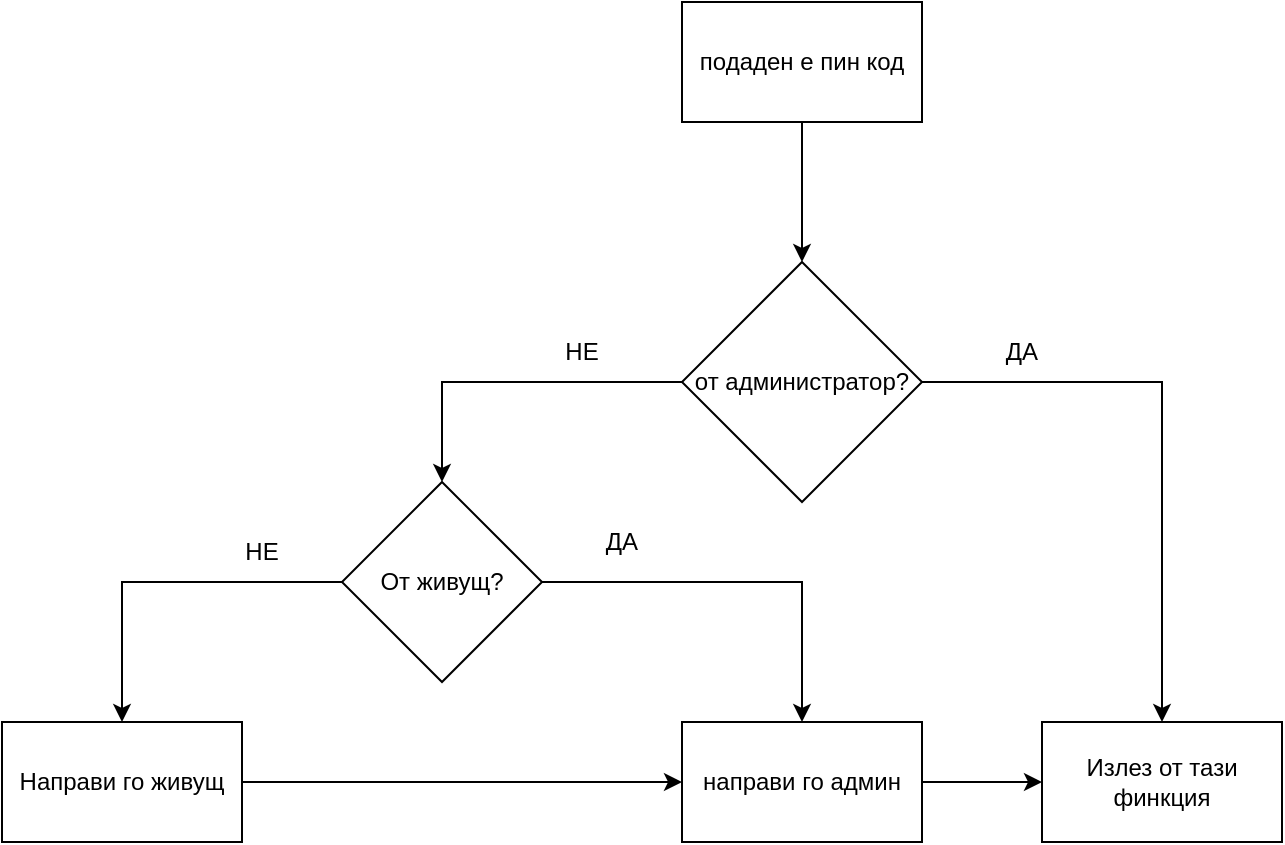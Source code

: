 <mxfile version="26.0.5">
  <diagram name="Page-1" id="QrJPoWBHkTEi_CNTFHu0">
    <mxGraphModel dx="1114" dy="638" grid="1" gridSize="10" guides="1" tooltips="1" connect="1" arrows="1" fold="1" page="1" pageScale="1" pageWidth="1100" pageHeight="850" math="0" shadow="0">
      <root>
        <mxCell id="0" />
        <mxCell id="1" parent="0" />
        <mxCell id="-2v_ASkOK3I8ls6afHDm-10" value="" style="edgeStyle=orthogonalEdgeStyle;rounded=0;orthogonalLoop=1;jettySize=auto;html=1;entryX=0.5;entryY=0;entryDx=0;entryDy=0;" edge="1" parent="1" source="-2v_ASkOK3I8ls6afHDm-2" target="-2v_ASkOK3I8ls6afHDm-9">
          <mxGeometry relative="1" as="geometry" />
        </mxCell>
        <mxCell id="-2v_ASkOK3I8ls6afHDm-13" value="" style="edgeStyle=orthogonalEdgeStyle;rounded=0;orthogonalLoop=1;jettySize=auto;html=1;entryX=0.5;entryY=0;entryDx=0;entryDy=0;" edge="1" parent="1" source="-2v_ASkOK3I8ls6afHDm-2" target="-2v_ASkOK3I8ls6afHDm-14">
          <mxGeometry relative="1" as="geometry">
            <mxPoint x="360" y="330" as="targetPoint" />
          </mxGeometry>
        </mxCell>
        <mxCell id="-2v_ASkOK3I8ls6afHDm-2" value="от администратор?" style="rhombus;whiteSpace=wrap;html=1;" vertex="1" parent="1">
          <mxGeometry x="440" y="270" width="120" height="120" as="geometry" />
        </mxCell>
        <mxCell id="-2v_ASkOK3I8ls6afHDm-4" style="edgeStyle=orthogonalEdgeStyle;rounded=0;orthogonalLoop=1;jettySize=auto;html=1;exitX=0.5;exitY=1;exitDx=0;exitDy=0;entryX=0.5;entryY=0;entryDx=0;entryDy=0;" edge="1" parent="1" source="-2v_ASkOK3I8ls6afHDm-3" target="-2v_ASkOK3I8ls6afHDm-2">
          <mxGeometry relative="1" as="geometry" />
        </mxCell>
        <mxCell id="-2v_ASkOK3I8ls6afHDm-3" value="подаден е пин код" style="rounded=0;whiteSpace=wrap;html=1;" vertex="1" parent="1">
          <mxGeometry x="440" y="140" width="120" height="60" as="geometry" />
        </mxCell>
        <mxCell id="-2v_ASkOK3I8ls6afHDm-9" value="Излез от тази финкция" style="whiteSpace=wrap;html=1;" vertex="1" parent="1">
          <mxGeometry x="620" y="500" width="120" height="60" as="geometry" />
        </mxCell>
        <mxCell id="-2v_ASkOK3I8ls6afHDm-11" value="ДА" style="text;html=1;align=center;verticalAlign=middle;whiteSpace=wrap;rounded=0;" vertex="1" parent="1">
          <mxGeometry x="580" y="300" width="60" height="30" as="geometry" />
        </mxCell>
        <mxCell id="-2v_ASkOK3I8ls6afHDm-16" value="" style="edgeStyle=orthogonalEdgeStyle;rounded=0;orthogonalLoop=1;jettySize=auto;html=1;" edge="1" parent="1" source="-2v_ASkOK3I8ls6afHDm-14" target="-2v_ASkOK3I8ls6afHDm-15">
          <mxGeometry relative="1" as="geometry" />
        </mxCell>
        <mxCell id="-2v_ASkOK3I8ls6afHDm-21" value="" style="edgeStyle=orthogonalEdgeStyle;rounded=0;orthogonalLoop=1;jettySize=auto;html=1;entryX=0.5;entryY=0;entryDx=0;entryDy=0;" edge="1" parent="1" source="-2v_ASkOK3I8ls6afHDm-14" target="-2v_ASkOK3I8ls6afHDm-20">
          <mxGeometry relative="1" as="geometry" />
        </mxCell>
        <mxCell id="-2v_ASkOK3I8ls6afHDm-14" value="От живущ?" style="rhombus;whiteSpace=wrap;html=1;" vertex="1" parent="1">
          <mxGeometry x="270" y="380" width="100" height="100" as="geometry" />
        </mxCell>
        <mxCell id="-2v_ASkOK3I8ls6afHDm-27" style="edgeStyle=orthogonalEdgeStyle;rounded=0;orthogonalLoop=1;jettySize=auto;html=1;exitX=1;exitY=0.5;exitDx=0;exitDy=0;entryX=0;entryY=0.5;entryDx=0;entryDy=0;" edge="1" parent="1" source="-2v_ASkOK3I8ls6afHDm-15" target="-2v_ASkOK3I8ls6afHDm-9">
          <mxGeometry relative="1" as="geometry" />
        </mxCell>
        <mxCell id="-2v_ASkOK3I8ls6afHDm-15" value="направи го админ" style="whiteSpace=wrap;html=1;" vertex="1" parent="1">
          <mxGeometry x="440" y="500" width="120" height="60" as="geometry" />
        </mxCell>
        <mxCell id="-2v_ASkOK3I8ls6afHDm-17" value="ДА" style="text;html=1;align=center;verticalAlign=middle;whiteSpace=wrap;rounded=0;" vertex="1" parent="1">
          <mxGeometry x="380" y="395" width="60" height="30" as="geometry" />
        </mxCell>
        <mxCell id="-2v_ASkOK3I8ls6afHDm-23" value="" style="edgeStyle=orthogonalEdgeStyle;rounded=0;orthogonalLoop=1;jettySize=auto;html=1;entryX=0;entryY=0.5;entryDx=0;entryDy=0;exitX=1;exitY=0.5;exitDx=0;exitDy=0;" edge="1" parent="1" source="-2v_ASkOK3I8ls6afHDm-20" target="-2v_ASkOK3I8ls6afHDm-15">
          <mxGeometry relative="1" as="geometry">
            <mxPoint x="140" y="540" as="targetPoint" />
            <Array as="points">
              <mxPoint x="230" y="530" />
              <mxPoint x="230" y="530" />
            </Array>
          </mxGeometry>
        </mxCell>
        <mxCell id="-2v_ASkOK3I8ls6afHDm-20" value="Направи го живущ" style="whiteSpace=wrap;html=1;" vertex="1" parent="1">
          <mxGeometry x="100" y="500" width="120" height="60" as="geometry" />
        </mxCell>
        <mxCell id="-2v_ASkOK3I8ls6afHDm-26" value="НЕ" style="text;html=1;align=center;verticalAlign=middle;whiteSpace=wrap;rounded=0;" vertex="1" parent="1">
          <mxGeometry x="200" y="400" width="60" height="30" as="geometry" />
        </mxCell>
        <mxCell id="-2v_ASkOK3I8ls6afHDm-28" value="НЕ" style="text;html=1;align=center;verticalAlign=middle;whiteSpace=wrap;rounded=0;" vertex="1" parent="1">
          <mxGeometry x="360" y="300" width="60" height="30" as="geometry" />
        </mxCell>
      </root>
    </mxGraphModel>
  </diagram>
</mxfile>
